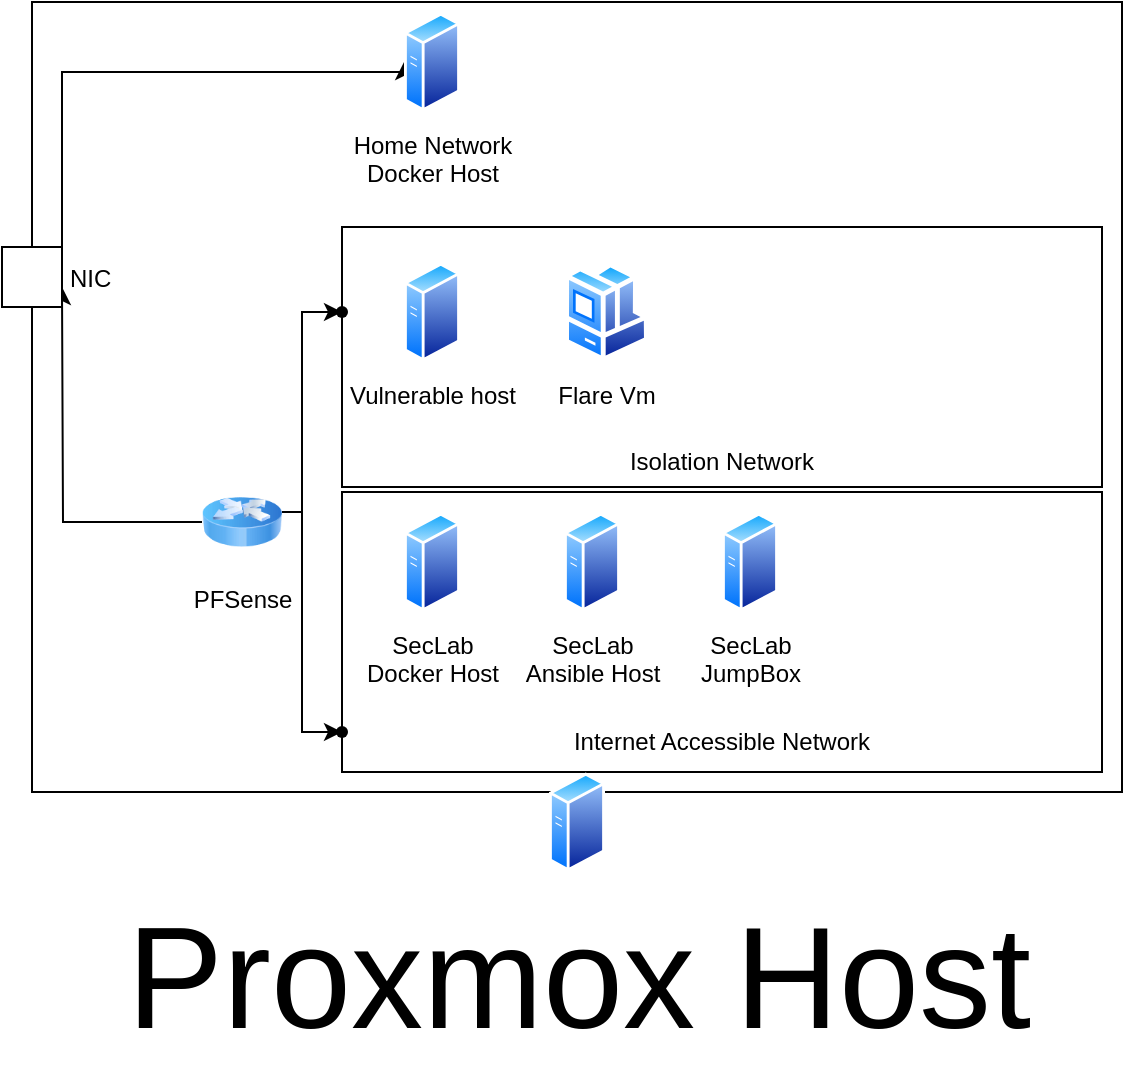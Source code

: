 <mxfile version="21.6.2" type="github">
  <diagram name="Page-1" id="H52x6jvxQy8pe-4OHWXJ">
    <mxGraphModel dx="794" dy="762" grid="1" gridSize="10" guides="1" tooltips="1" connect="1" arrows="1" fold="1" page="1" pageScale="1" pageWidth="850" pageHeight="1100" math="0" shadow="0">
      <root>
        <mxCell id="0" />
        <mxCell id="1" parent="0" />
        <mxCell id="RX3aCD_sx2xZFciYAgo7-2" value="" style="rounded=0;whiteSpace=wrap;html=1;rotation=90;" vertex="1" parent="1">
          <mxGeometry x="300" y="20" width="395" height="545" as="geometry" />
        </mxCell>
        <mxCell id="RX3aCD_sx2xZFciYAgo7-3" value="" style="rounded=0;whiteSpace=wrap;html=1;" vertex="1" parent="1">
          <mxGeometry x="380" y="340" width="380" height="140" as="geometry" />
        </mxCell>
        <mxCell id="RX3aCD_sx2xZFciYAgo7-4" value="" style="rounded=0;whiteSpace=wrap;html=1;" vertex="1" parent="1">
          <mxGeometry x="380" y="207.5" width="380" height="130" as="geometry" />
        </mxCell>
        <mxCell id="RX3aCD_sx2xZFciYAgo7-7" value="&lt;font style=&quot;font-size: 72px;&quot;&gt;Proxmox Host&lt;/font&gt;" style="image;aspect=fixed;perimeter=ellipsePerimeter;html=1;align=center;shadow=0;dashed=0;spacingTop=3;image=img/lib/active_directory/generic_server.svg;" vertex="1" parent="1">
          <mxGeometry x="483.5" y="480" width="28.0" height="50" as="geometry" />
        </mxCell>
        <mxCell id="RX3aCD_sx2xZFciYAgo7-8" value="SecLab &lt;br&gt;Docker Host" style="image;aspect=fixed;perimeter=ellipsePerimeter;html=1;align=center;shadow=0;dashed=0;spacingTop=3;image=img/lib/active_directory/generic_server.svg;" vertex="1" parent="1">
          <mxGeometry x="411" y="350" width="28.0" height="50" as="geometry" />
        </mxCell>
        <mxCell id="RX3aCD_sx2xZFciYAgo7-9" value="SecLab &lt;br&gt;Ansible Host" style="image;aspect=fixed;perimeter=ellipsePerimeter;html=1;align=center;shadow=0;dashed=0;spacingTop=3;image=img/lib/active_directory/generic_server.svg;" vertex="1" parent="1">
          <mxGeometry x="491" y="350" width="28.0" height="50" as="geometry" />
        </mxCell>
        <mxCell id="RX3aCD_sx2xZFciYAgo7-10" value="SecLab&lt;br&gt;JumpBox" style="image;aspect=fixed;perimeter=ellipsePerimeter;html=1;align=center;shadow=0;dashed=0;spacingTop=3;image=img/lib/active_directory/generic_server.svg;" vertex="1" parent="1">
          <mxGeometry x="570" y="350" width="28.0" height="50" as="geometry" />
        </mxCell>
        <mxCell id="RX3aCD_sx2xZFciYAgo7-11" value="Vulnerable host" style="image;aspect=fixed;perimeter=ellipsePerimeter;html=1;align=center;shadow=0;dashed=0;spacingTop=3;image=img/lib/active_directory/generic_server.svg;" vertex="1" parent="1">
          <mxGeometry x="411" y="225" width="28.0" height="50" as="geometry" />
        </mxCell>
        <mxCell id="RX3aCD_sx2xZFciYAgo7-27" value="" style="edgeStyle=orthogonalEdgeStyle;rounded=0;orthogonalLoop=1;jettySize=auto;html=1;" edge="1" parent="1" source="RX3aCD_sx2xZFciYAgo7-12">
          <mxGeometry relative="1" as="geometry">
            <mxPoint x="240" y="237.5" as="targetPoint" />
          </mxGeometry>
        </mxCell>
        <mxCell id="RX3aCD_sx2xZFciYAgo7-29" value="" style="edgeStyle=orthogonalEdgeStyle;rounded=0;orthogonalLoop=1;jettySize=auto;html=1;" edge="1" parent="1" source="RX3aCD_sx2xZFciYAgo7-12" target="RX3aCD_sx2xZFciYAgo7-28">
          <mxGeometry relative="1" as="geometry">
            <Array as="points">
              <mxPoint x="360" y="350" />
              <mxPoint x="360" y="250" />
            </Array>
          </mxGeometry>
        </mxCell>
        <mxCell id="RX3aCD_sx2xZFciYAgo7-31" value="" style="edgeStyle=orthogonalEdgeStyle;rounded=0;orthogonalLoop=1;jettySize=auto;html=1;" edge="1" parent="1" source="RX3aCD_sx2xZFciYAgo7-12" target="RX3aCD_sx2xZFciYAgo7-30">
          <mxGeometry relative="1" as="geometry">
            <Array as="points">
              <mxPoint x="360" y="350" />
              <mxPoint x="360" y="460" />
            </Array>
          </mxGeometry>
        </mxCell>
        <mxCell id="RX3aCD_sx2xZFciYAgo7-12" value="PFSense" style="image;html=1;image=img/lib/clip_art/networking/Router_Icon_128x128.png" vertex="1" parent="1">
          <mxGeometry x="310" y="330" width="40" height="50" as="geometry" />
        </mxCell>
        <mxCell id="RX3aCD_sx2xZFciYAgo7-13" value="NIC" style="fontStyle=0;labelPosition=right;verticalLabelPosition=middle;align=left;verticalAlign=middle;spacingLeft=2;" vertex="1" parent="1">
          <mxGeometry x="210" y="217.5" width="30" height="30" as="geometry" />
        </mxCell>
        <mxCell id="RX3aCD_sx2xZFciYAgo7-16" value="Isolation Network" style="text;strokeColor=none;align=center;fillColor=none;html=1;verticalAlign=middle;whiteSpace=wrap;rounded=0;" vertex="1" parent="1">
          <mxGeometry x="515" y="310" width="110" height="30" as="geometry" />
        </mxCell>
        <mxCell id="RX3aCD_sx2xZFciYAgo7-17" value="Internet Accessible Network" style="text;strokeColor=none;align=center;fillColor=none;html=1;verticalAlign=middle;whiteSpace=wrap;rounded=0;" vertex="1" parent="1">
          <mxGeometry x="475" y="450" width="190" height="30" as="geometry" />
        </mxCell>
        <mxCell id="RX3aCD_sx2xZFciYAgo7-36" value="" style="edgeStyle=orthogonalEdgeStyle;rounded=0;orthogonalLoop=1;jettySize=auto;html=1;entryX=0;entryY=0.5;entryDx=0;entryDy=0;" edge="1" parent="1" target="RX3aCD_sx2xZFciYAgo7-33">
          <mxGeometry relative="1" as="geometry">
            <mxPoint x="240" y="237.5" as="sourcePoint" />
            <mxPoint x="270" y="150" as="targetPoint" />
            <Array as="points">
              <mxPoint x="240" y="130" />
              <mxPoint x="411" y="130" />
            </Array>
          </mxGeometry>
        </mxCell>
        <mxCell id="RX3aCD_sx2xZFciYAgo7-28" value="" style="shape=waypoint;sketch=0;size=6;pointerEvents=1;points=[];fillColor=default;resizable=0;rotatable=0;perimeter=centerPerimeter;snapToPoint=1;verticalAlign=top;labelBackgroundColor=default;" vertex="1" parent="1">
          <mxGeometry x="370" y="240" width="20" height="20" as="geometry" />
        </mxCell>
        <mxCell id="RX3aCD_sx2xZFciYAgo7-30" value="" style="shape=waypoint;sketch=0;size=6;pointerEvents=1;points=[];fillColor=default;resizable=0;rotatable=0;perimeter=centerPerimeter;snapToPoint=1;verticalAlign=top;labelBackgroundColor=default;" vertex="1" parent="1">
          <mxGeometry x="370" y="450" width="20" height="20" as="geometry" />
        </mxCell>
        <mxCell id="RX3aCD_sx2xZFciYAgo7-32" value="Flare Vm" style="image;aspect=fixed;perimeter=ellipsePerimeter;html=1;align=center;shadow=0;dashed=0;spacingTop=3;image=img/lib/active_directory/workstation_client.svg;" vertex="1" parent="1">
          <mxGeometry x="491" y="225" width="42.5" height="50" as="geometry" />
        </mxCell>
        <mxCell id="RX3aCD_sx2xZFciYAgo7-33" value="Home Network &lt;br&gt;Docker Host" style="image;aspect=fixed;perimeter=ellipsePerimeter;html=1;align=center;shadow=0;dashed=0;spacingTop=3;image=img/lib/active_directory/generic_server.svg;" vertex="1" parent="1">
          <mxGeometry x="411" y="100" width="28.0" height="50" as="geometry" />
        </mxCell>
      </root>
    </mxGraphModel>
  </diagram>
</mxfile>

